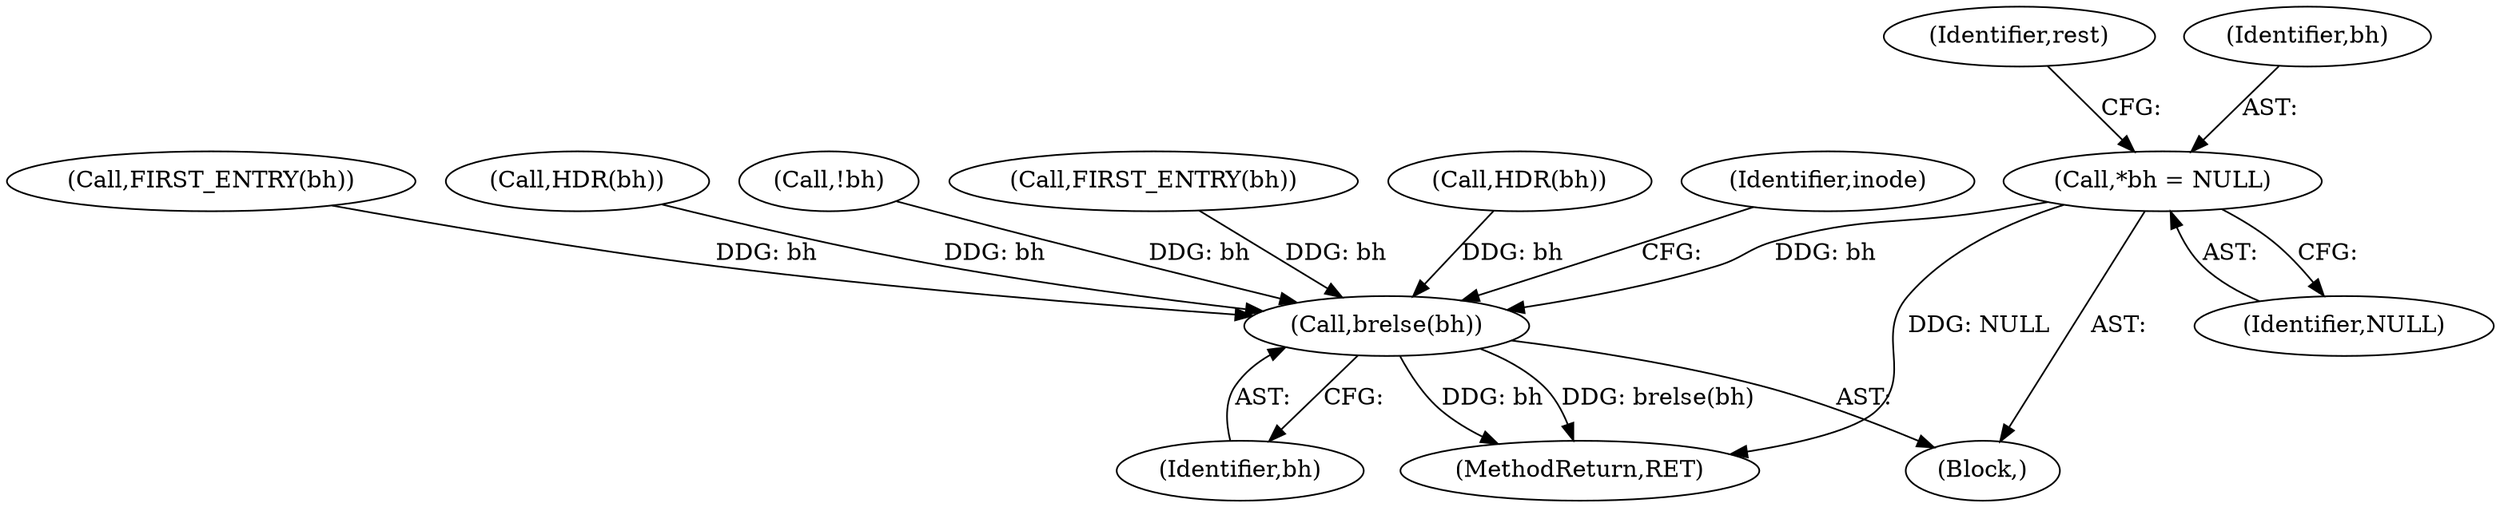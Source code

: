 digraph "0_linux_be0726d33cb8f411945884664924bed3cb8c70ee_8@pointer" {
"1000114" [label="(Call,*bh = NULL)"];
"1000366" [label="(Call,brelse(bh))"];
"1000107" [label="(Block,)"];
"1000114" [label="(Call,*bh = NULL)"];
"1000366" [label="(Call,brelse(bh))"];
"1000376" [label="(MethodReturn,RET)"];
"1000367" [label="(Identifier,bh)"];
"1000273" [label="(Call,FIRST_ENTRY(bh))"];
"1000207" [label="(Call,HDR(bh))"];
"1000121" [label="(Identifier,rest)"];
"1000178" [label="(Call,!bh)"];
"1000115" [label="(Identifier,bh)"];
"1000241" [label="(Call,FIRST_ENTRY(bh))"];
"1000116" [label="(Identifier,NULL)"];
"1000214" [label="(Call,HDR(bh))"];
"1000372" [label="(Identifier,inode)"];
"1000114" -> "1000107"  [label="AST: "];
"1000114" -> "1000116"  [label="CFG: "];
"1000115" -> "1000114"  [label="AST: "];
"1000116" -> "1000114"  [label="AST: "];
"1000121" -> "1000114"  [label="CFG: "];
"1000114" -> "1000376"  [label="DDG: NULL"];
"1000114" -> "1000366"  [label="DDG: bh"];
"1000366" -> "1000107"  [label="AST: "];
"1000366" -> "1000367"  [label="CFG: "];
"1000367" -> "1000366"  [label="AST: "];
"1000372" -> "1000366"  [label="CFG: "];
"1000366" -> "1000376"  [label="DDG: bh"];
"1000366" -> "1000376"  [label="DDG: brelse(bh)"];
"1000178" -> "1000366"  [label="DDG: bh"];
"1000207" -> "1000366"  [label="DDG: bh"];
"1000241" -> "1000366"  [label="DDG: bh"];
"1000214" -> "1000366"  [label="DDG: bh"];
"1000273" -> "1000366"  [label="DDG: bh"];
}

